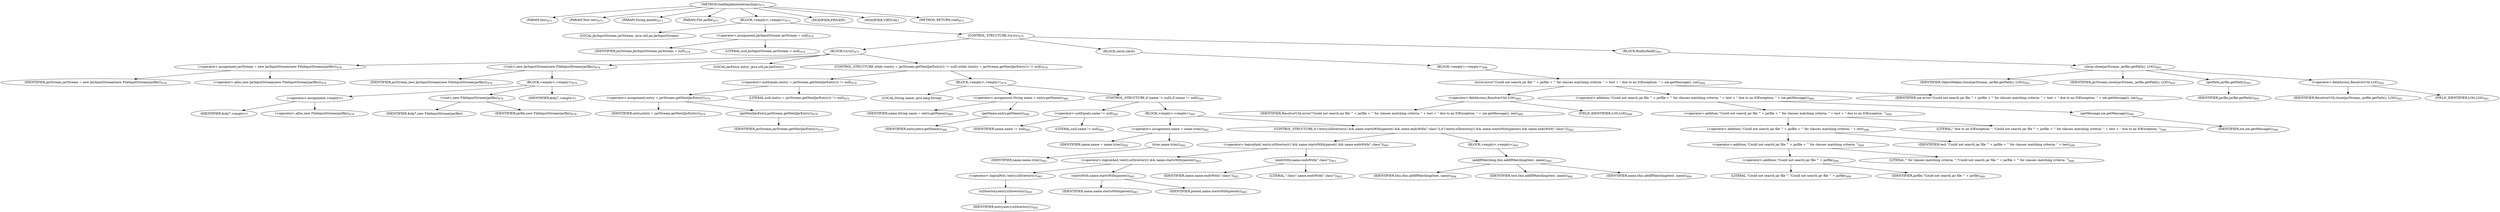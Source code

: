 digraph "loadImplementationsInJar" {  
"1002" [label = <(METHOD,loadImplementationsInJar)<SUB>473</SUB>> ]
"81" [label = <(PARAM,this)<SUB>473</SUB>> ]
"1003" [label = <(PARAM,Test test)<SUB>473</SUB>> ]
"1004" [label = <(PARAM,String parent)<SUB>473</SUB>> ]
"1005" [label = <(PARAM,File jarfile)<SUB>473</SUB>> ]
"1006" [label = <(BLOCK,&lt;empty&gt;,&lt;empty&gt;)<SUB>473</SUB>> ]
"79" [label = <(LOCAL,JarInputStream jarStream: java.util.jar.JarInputStream)> ]
"1007" [label = <(&lt;operator&gt;.assignment,JarInputStream jarStream = null)<SUB>474</SUB>> ]
"1008" [label = <(IDENTIFIER,jarStream,JarInputStream jarStream = null)<SUB>474</SUB>> ]
"1009" [label = <(LITERAL,null,JarInputStream jarStream = null)<SUB>474</SUB>> ]
"1010" [label = <(CONTROL_STRUCTURE,try,try)<SUB>475</SUB>> ]
"1011" [label = <(BLOCK,try,try)<SUB>475</SUB>> ]
"1012" [label = <(&lt;operator&gt;.assignment,jarStream = new JarInputStream(new FileInputStream(jarfile)))<SUB>476</SUB>> ]
"1013" [label = <(IDENTIFIER,jarStream,jarStream = new JarInputStream(new FileInputStream(jarfile)))<SUB>476</SUB>> ]
"1014" [label = <(&lt;operator&gt;.alloc,new JarInputStream(new FileInputStream(jarfile)))<SUB>476</SUB>> ]
"1015" [label = <(&lt;init&gt;,new JarInputStream(new FileInputStream(jarfile)))<SUB>476</SUB>> ]
"78" [label = <(IDENTIFIER,jarStream,new JarInputStream(new FileInputStream(jarfile)))<SUB>476</SUB>> ]
"1016" [label = <(BLOCK,&lt;empty&gt;,&lt;empty&gt;)<SUB>476</SUB>> ]
"1017" [label = <(&lt;operator&gt;.assignment,&lt;empty&gt;)> ]
"1018" [label = <(IDENTIFIER,$obj7,&lt;empty&gt;)> ]
"1019" [label = <(&lt;operator&gt;.alloc,new FileInputStream(jarfile))<SUB>476</SUB>> ]
"1020" [label = <(&lt;init&gt;,new FileInputStream(jarfile))<SUB>476</SUB>> ]
"1021" [label = <(IDENTIFIER,$obj7,new FileInputStream(jarfile))> ]
"1022" [label = <(IDENTIFIER,jarfile,new FileInputStream(jarfile))<SUB>476</SUB>> ]
"1023" [label = <(IDENTIFIER,$obj7,&lt;empty&gt;)> ]
"1024" [label = <(LOCAL,JarEntry entry: java.util.jar.JarEntry)> ]
"1025" [label = <(CONTROL_STRUCTURE,while ((entry = jarStream.getNextJarEntry()) != null),while ((entry = jarStream.getNextJarEntry()) != null))<SUB>479</SUB>> ]
"1026" [label = <(&lt;operator&gt;.notEquals,(entry = jarStream.getNextJarEntry()) != null)<SUB>479</SUB>> ]
"1027" [label = <(&lt;operator&gt;.assignment,entry = jarStream.getNextJarEntry())<SUB>479</SUB>> ]
"1028" [label = <(IDENTIFIER,entry,entry = jarStream.getNextJarEntry())<SUB>479</SUB>> ]
"1029" [label = <(getNextJarEntry,jarStream.getNextJarEntry())<SUB>479</SUB>> ]
"1030" [label = <(IDENTIFIER,jarStream,jarStream.getNextJarEntry())<SUB>479</SUB>> ]
"1031" [label = <(LITERAL,null,(entry = jarStream.getNextJarEntry()) != null)<SUB>479</SUB>> ]
"1032" [label = <(BLOCK,&lt;empty&gt;,&lt;empty&gt;)<SUB>479</SUB>> ]
"1033" [label = <(LOCAL,String name: java.lang.String)> ]
"1034" [label = <(&lt;operator&gt;.assignment,String name = entry.getName())<SUB>480</SUB>> ]
"1035" [label = <(IDENTIFIER,name,String name = entry.getName())<SUB>480</SUB>> ]
"1036" [label = <(getName,entry.getName())<SUB>480</SUB>> ]
"1037" [label = <(IDENTIFIER,entry,entry.getName())<SUB>480</SUB>> ]
"1038" [label = <(CONTROL_STRUCTURE,if (name != null),if (name != null))<SUB>481</SUB>> ]
"1039" [label = <(&lt;operator&gt;.notEquals,name != null)<SUB>481</SUB>> ]
"1040" [label = <(IDENTIFIER,name,name != null)<SUB>481</SUB>> ]
"1041" [label = <(LITERAL,null,name != null)<SUB>481</SUB>> ]
"1042" [label = <(BLOCK,&lt;empty&gt;,&lt;empty&gt;)<SUB>481</SUB>> ]
"1043" [label = <(&lt;operator&gt;.assignment,name = name.trim())<SUB>482</SUB>> ]
"1044" [label = <(IDENTIFIER,name,name = name.trim())<SUB>482</SUB>> ]
"1045" [label = <(trim,name.trim())<SUB>482</SUB>> ]
"1046" [label = <(IDENTIFIER,name,name.trim())<SUB>482</SUB>> ]
"1047" [label = <(CONTROL_STRUCTURE,if (!entry.isDirectory() &amp;&amp; name.startsWith(parent) &amp;&amp; name.endsWith(&quot;.class&quot;)),if (!entry.isDirectory() &amp;&amp; name.startsWith(parent) &amp;&amp; name.endsWith(&quot;.class&quot;)))<SUB>483</SUB>> ]
"1048" [label = <(&lt;operator&gt;.logicalAnd,!entry.isDirectory() &amp;&amp; name.startsWith(parent) &amp;&amp; name.endsWith(&quot;.class&quot;))<SUB>483</SUB>> ]
"1049" [label = <(&lt;operator&gt;.logicalAnd,!entry.isDirectory() &amp;&amp; name.startsWith(parent))<SUB>483</SUB>> ]
"1050" [label = <(&lt;operator&gt;.logicalNot,!entry.isDirectory())<SUB>483</SUB>> ]
"1051" [label = <(isDirectory,entry.isDirectory())<SUB>483</SUB>> ]
"1052" [label = <(IDENTIFIER,entry,entry.isDirectory())<SUB>483</SUB>> ]
"1053" [label = <(startsWith,name.startsWith(parent))<SUB>483</SUB>> ]
"1054" [label = <(IDENTIFIER,name,name.startsWith(parent))<SUB>483</SUB>> ]
"1055" [label = <(IDENTIFIER,parent,name.startsWith(parent))<SUB>483</SUB>> ]
"1056" [label = <(endsWith,name.endsWith(&quot;.class&quot;))<SUB>483</SUB>> ]
"1057" [label = <(IDENTIFIER,name,name.endsWith(&quot;.class&quot;))<SUB>483</SUB>> ]
"1058" [label = <(LITERAL,&quot;.class&quot;,name.endsWith(&quot;.class&quot;))<SUB>483</SUB>> ]
"1059" [label = <(BLOCK,&lt;empty&gt;,&lt;empty&gt;)<SUB>483</SUB>> ]
"1060" [label = <(addIfMatching,this.addIfMatching(test, name))<SUB>484</SUB>> ]
"80" [label = <(IDENTIFIER,this,this.addIfMatching(test, name))<SUB>484</SUB>> ]
"1061" [label = <(IDENTIFIER,test,this.addIfMatching(test, name))<SUB>484</SUB>> ]
"1062" [label = <(IDENTIFIER,name,this.addIfMatching(test, name))<SUB>484</SUB>> ]
"1063" [label = <(BLOCK,catch,catch)> ]
"1064" [label = <(BLOCK,&lt;empty&gt;,&lt;empty&gt;)<SUB>488</SUB>> ]
"1065" [label = <(error,error(&quot;Could not search jar file '&quot; + jarfile + &quot;' for classes matching criteria: &quot; + test + &quot; due to an IOException: &quot; + ioe.getMessage(), ioe))<SUB>489</SUB>> ]
"1066" [label = <(&lt;operator&gt;.fieldAccess,ResolverUtil.LOG)<SUB>489</SUB>> ]
"1067" [label = <(IDENTIFIER,ResolverUtil,error(&quot;Could not search jar file '&quot; + jarfile + &quot;' for classes matching criteria: &quot; + test + &quot; due to an IOException: &quot; + ioe.getMessage(), ioe))<SUB>489</SUB>> ]
"1068" [label = <(FIELD_IDENTIFIER,LOG,LOG)<SUB>489</SUB>> ]
"1069" [label = <(&lt;operator&gt;.addition,&quot;Could not search jar file '&quot; + jarfile + &quot;' for classes matching criteria: &quot; + test + &quot; due to an IOException: &quot; + ioe.getMessage())<SUB>489</SUB>> ]
"1070" [label = <(&lt;operator&gt;.addition,&quot;Could not search jar file '&quot; + jarfile + &quot;' for classes matching criteria: &quot; + test + &quot; due to an IOException: &quot;)<SUB>489</SUB>> ]
"1071" [label = <(&lt;operator&gt;.addition,&quot;Could not search jar file '&quot; + jarfile + &quot;' for classes matching criteria: &quot; + test)<SUB>489</SUB>> ]
"1072" [label = <(&lt;operator&gt;.addition,&quot;Could not search jar file '&quot; + jarfile + &quot;' for classes matching criteria: &quot;)<SUB>489</SUB>> ]
"1073" [label = <(&lt;operator&gt;.addition,&quot;Could not search jar file '&quot; + jarfile)<SUB>489</SUB>> ]
"1074" [label = <(LITERAL,&quot;Could not search jar file '&quot;,&quot;Could not search jar file '&quot; + jarfile)<SUB>489</SUB>> ]
"1075" [label = <(IDENTIFIER,jarfile,&quot;Could not search jar file '&quot; + jarfile)<SUB>489</SUB>> ]
"1076" [label = <(LITERAL,&quot;' for classes matching criteria: &quot;,&quot;Could not search jar file '&quot; + jarfile + &quot;' for classes matching criteria: &quot;)<SUB>489</SUB>> ]
"1077" [label = <(IDENTIFIER,test,&quot;Could not search jar file '&quot; + jarfile + &quot;' for classes matching criteria: &quot; + test)<SUB>489</SUB>> ]
"1078" [label = <(LITERAL,&quot; due to an IOException: &quot;,&quot;Could not search jar file '&quot; + jarfile + &quot;' for classes matching criteria: &quot; + test + &quot; due to an IOException: &quot;)<SUB>490</SUB>> ]
"1079" [label = <(getMessage,ioe.getMessage())<SUB>490</SUB>> ]
"1080" [label = <(IDENTIFIER,ioe,ioe.getMessage())<SUB>490</SUB>> ]
"1081" [label = <(IDENTIFIER,ioe,error(&quot;Could not search jar file '&quot; + jarfile + &quot;' for classes matching criteria: &quot; + test + &quot; due to an IOException: &quot; + ioe.getMessage(), ioe))<SUB>490</SUB>> ]
"1082" [label = <(BLOCK,finally,finally)<SUB>491</SUB>> ]
"1083" [label = <(close,close(jarStream, jarfile.getPath(), LOG))<SUB>492</SUB>> ]
"1084" [label = <(IDENTIFIER,ObjectHelper,close(jarStream, jarfile.getPath(), LOG))<SUB>492</SUB>> ]
"1085" [label = <(IDENTIFIER,jarStream,close(jarStream, jarfile.getPath(), LOG))<SUB>492</SUB>> ]
"1086" [label = <(getPath,jarfile.getPath())<SUB>492</SUB>> ]
"1087" [label = <(IDENTIFIER,jarfile,jarfile.getPath())<SUB>492</SUB>> ]
"1088" [label = <(&lt;operator&gt;.fieldAccess,ResolverUtil.LOG)<SUB>492</SUB>> ]
"1089" [label = <(IDENTIFIER,ResolverUtil,close(jarStream, jarfile.getPath(), LOG))<SUB>492</SUB>> ]
"1090" [label = <(FIELD_IDENTIFIER,LOG,LOG)<SUB>492</SUB>> ]
"1091" [label = <(MODIFIER,PRIVATE)> ]
"1092" [label = <(MODIFIER,VIRTUAL)> ]
"1093" [label = <(METHOD_RETURN,void)<SUB>473</SUB>> ]
  "1002" -> "81" 
  "1002" -> "1003" 
  "1002" -> "1004" 
  "1002" -> "1005" 
  "1002" -> "1006" 
  "1002" -> "1091" 
  "1002" -> "1092" 
  "1002" -> "1093" 
  "1006" -> "79" 
  "1006" -> "1007" 
  "1006" -> "1010" 
  "1007" -> "1008" 
  "1007" -> "1009" 
  "1010" -> "1011" 
  "1010" -> "1063" 
  "1010" -> "1082" 
  "1011" -> "1012" 
  "1011" -> "1015" 
  "1011" -> "1024" 
  "1011" -> "1025" 
  "1012" -> "1013" 
  "1012" -> "1014" 
  "1015" -> "78" 
  "1015" -> "1016" 
  "1016" -> "1017" 
  "1016" -> "1020" 
  "1016" -> "1023" 
  "1017" -> "1018" 
  "1017" -> "1019" 
  "1020" -> "1021" 
  "1020" -> "1022" 
  "1025" -> "1026" 
  "1025" -> "1032" 
  "1026" -> "1027" 
  "1026" -> "1031" 
  "1027" -> "1028" 
  "1027" -> "1029" 
  "1029" -> "1030" 
  "1032" -> "1033" 
  "1032" -> "1034" 
  "1032" -> "1038" 
  "1034" -> "1035" 
  "1034" -> "1036" 
  "1036" -> "1037" 
  "1038" -> "1039" 
  "1038" -> "1042" 
  "1039" -> "1040" 
  "1039" -> "1041" 
  "1042" -> "1043" 
  "1042" -> "1047" 
  "1043" -> "1044" 
  "1043" -> "1045" 
  "1045" -> "1046" 
  "1047" -> "1048" 
  "1047" -> "1059" 
  "1048" -> "1049" 
  "1048" -> "1056" 
  "1049" -> "1050" 
  "1049" -> "1053" 
  "1050" -> "1051" 
  "1051" -> "1052" 
  "1053" -> "1054" 
  "1053" -> "1055" 
  "1056" -> "1057" 
  "1056" -> "1058" 
  "1059" -> "1060" 
  "1060" -> "80" 
  "1060" -> "1061" 
  "1060" -> "1062" 
  "1063" -> "1064" 
  "1064" -> "1065" 
  "1065" -> "1066" 
  "1065" -> "1069" 
  "1065" -> "1081" 
  "1066" -> "1067" 
  "1066" -> "1068" 
  "1069" -> "1070" 
  "1069" -> "1079" 
  "1070" -> "1071" 
  "1070" -> "1078" 
  "1071" -> "1072" 
  "1071" -> "1077" 
  "1072" -> "1073" 
  "1072" -> "1076" 
  "1073" -> "1074" 
  "1073" -> "1075" 
  "1079" -> "1080" 
  "1082" -> "1083" 
  "1083" -> "1084" 
  "1083" -> "1085" 
  "1083" -> "1086" 
  "1083" -> "1088" 
  "1086" -> "1087" 
  "1088" -> "1089" 
  "1088" -> "1090" 
}
